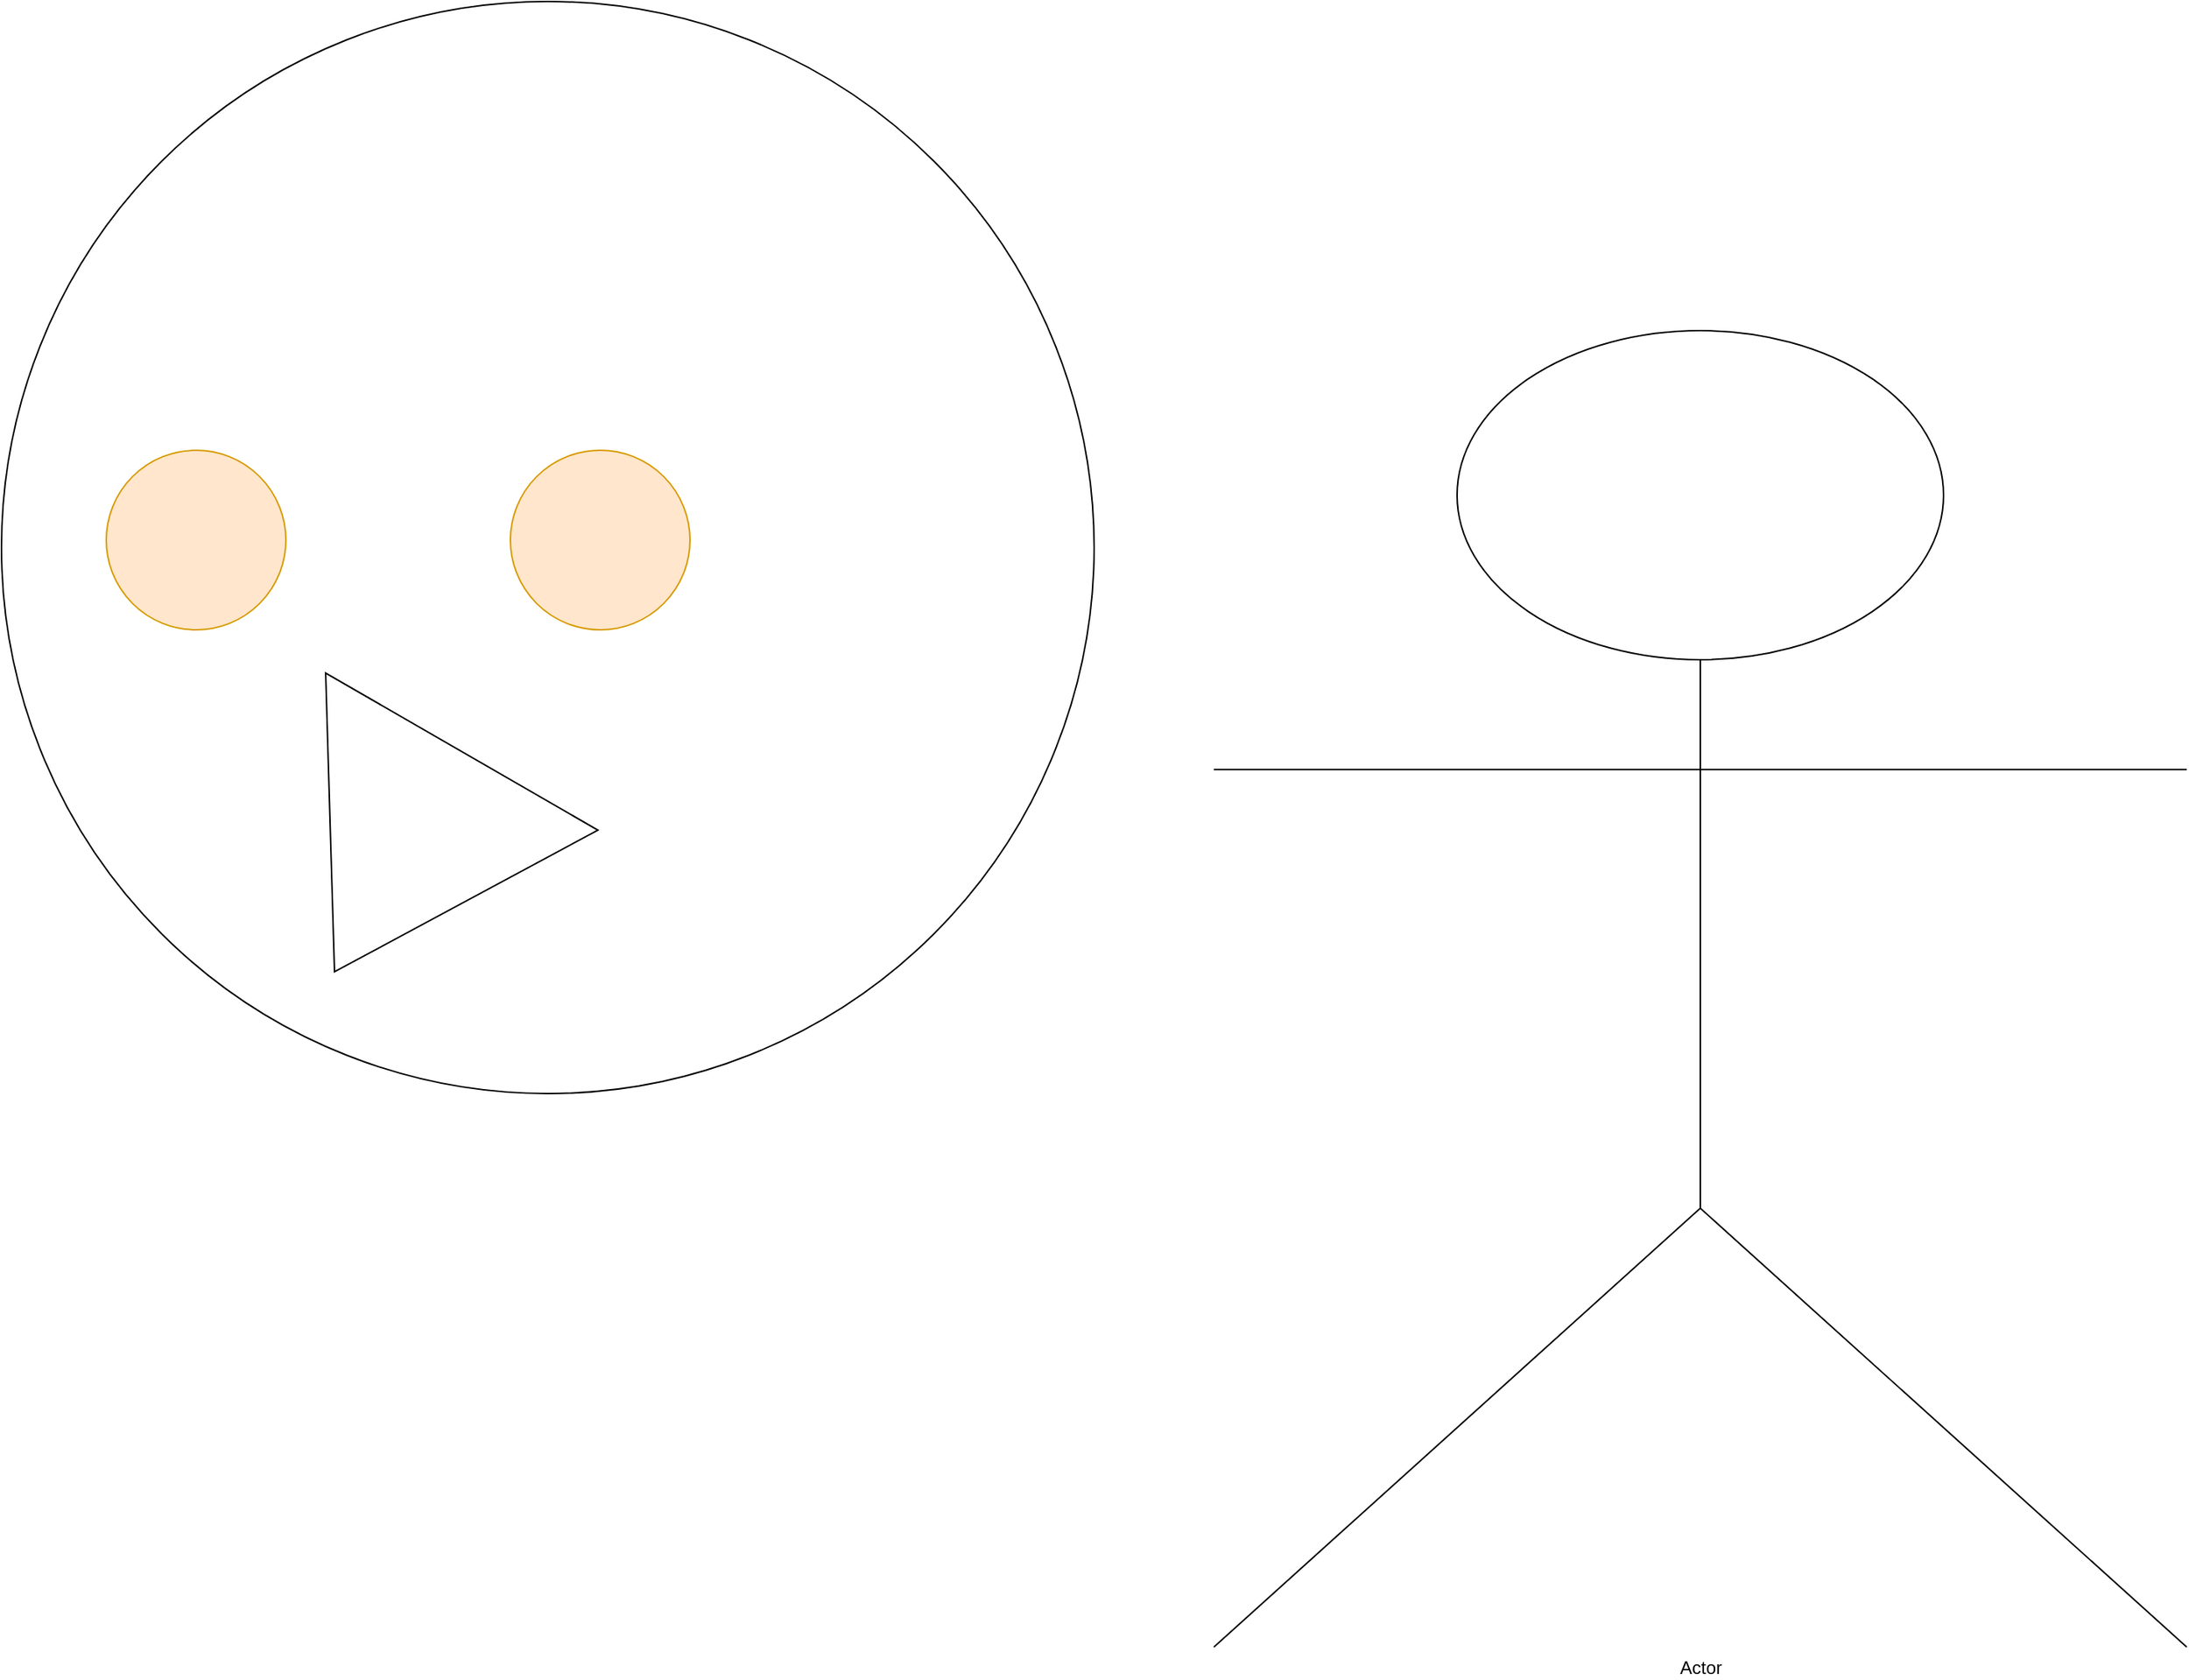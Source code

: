 <mxfile version="14.1.4" type="github">
  <diagram id="3jAC-QXx-4kMT80FHBbB" name="Page-1">
    <mxGraphModel dx="2587" dy="2472" grid="1" gridSize="10" guides="1" tooltips="1" connect="1" arrows="1" fold="1" page="1" pageScale="1" pageWidth="1920" pageHeight="1200" math="0" shadow="0">
      <root>
        <mxCell id="0" />
        <mxCell id="1" parent="0" />
        <mxCell id="vrNj7zBSifDwBCKTAedq-3" value="" style="ellipse;whiteSpace=wrap;html=1;aspect=fixed;" vertex="1" parent="1">
          <mxGeometry x="350" y="-170" width="730" height="730" as="geometry" />
        </mxCell>
        <mxCell id="vrNj7zBSifDwBCKTAedq-1" value="" style="ellipse;whiteSpace=wrap;html=1;aspect=fixed;fillColor=#ffe6cc;strokeColor=#d79b00;" vertex="1" parent="1">
          <mxGeometry x="420" y="130" width="120" height="120" as="geometry" />
        </mxCell>
        <mxCell id="vrNj7zBSifDwBCKTAedq-2" value="" style="ellipse;whiteSpace=wrap;html=1;aspect=fixed;fillColor=#ffe6cc;strokeColor=#d79b00;" vertex="1" parent="1">
          <mxGeometry x="690" y="130" width="120" height="120" as="geometry" />
        </mxCell>
        <mxCell id="vrNj7zBSifDwBCKTAedq-4" value="" style="triangle;whiteSpace=wrap;html=1;rotation=120;" vertex="1" parent="1">
          <mxGeometry x="530" y="300" width="170" height="210" as="geometry" />
        </mxCell>
        <mxCell id="vrNj7zBSifDwBCKTAedq-5" value="Actor" style="shape=umlActor;verticalLabelPosition=bottom;verticalAlign=top;html=1;outlineConnect=0;" vertex="1" parent="1">
          <mxGeometry x="1160" y="50" width="650" height="880" as="geometry" />
        </mxCell>
      </root>
    </mxGraphModel>
  </diagram>
</mxfile>
